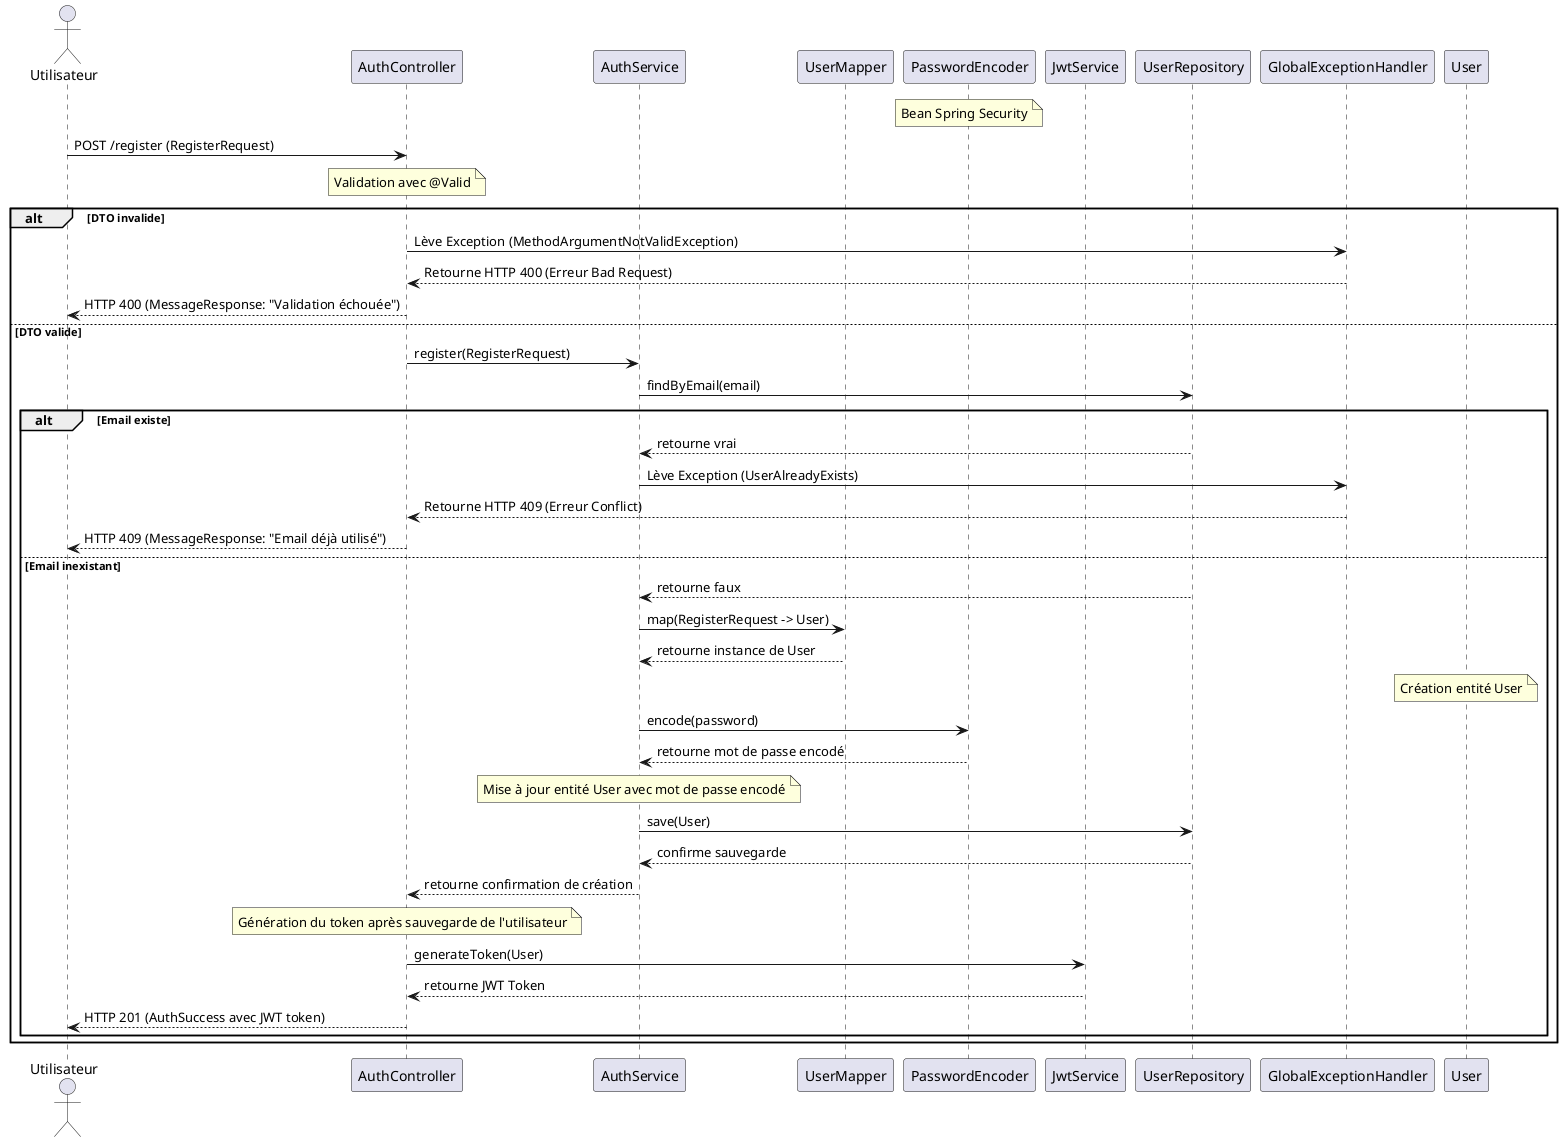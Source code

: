 @startuml
actor Utilisateur
participant AuthController
participant AuthService
participant UserMapper
participant PasswordEncoder
note over PasswordEncoder : Bean Spring Security
participant JwtService
participant UserRepository
participant GlobalExceptionHandler
participant User

Utilisateur -> AuthController : POST /register (RegisterRequest)
note over AuthController : Validation avec @Valid
alt DTO invalide
    AuthController -> GlobalExceptionHandler : Lève Exception (MethodArgumentNotValidException)
    GlobalExceptionHandler --> AuthController : Retourne HTTP 400 (Erreur Bad Request)
    AuthController --> Utilisateur : HTTP 400 (MessageResponse: "Validation échouée")
else DTO valide
    AuthController -> AuthService : register(RegisterRequest)
    AuthService -> UserRepository : findByEmail(email)
    alt Email existe
        UserRepository --> AuthService : retourne vrai
        AuthService -> GlobalExceptionHandler : Lève Exception (UserAlreadyExists)
        GlobalExceptionHandler --> AuthController : Retourne HTTP 409 (Erreur Conflict)
        AuthController --> Utilisateur : HTTP 409 (MessageResponse: "Email déjà utilisé")
    else Email inexistant
        UserRepository --> AuthService : retourne faux
        AuthService -> UserMapper : map(RegisterRequest -> User)
        UserMapper --> AuthService : retourne instance de User
        note over User : Création entité User
        AuthService -> PasswordEncoder : encode(password)
        PasswordEncoder --> AuthService : retourne mot de passe encodé
        note over AuthService : Mise à jour entité User avec mot de passe encodé
        AuthService -> UserRepository : save(User)
        UserRepository --> AuthService : confirme sauvegarde
        AuthService --> AuthController : retourne confirmation de création
        note over AuthController : Génération du token après sauvegarde de l'utilisateur
        AuthController -> JwtService : generateToken(User)
        JwtService --> AuthController : retourne JWT Token
        AuthController --> Utilisateur : HTTP 201 (AuthSuccess avec JWT token)
    end
end
@enduml